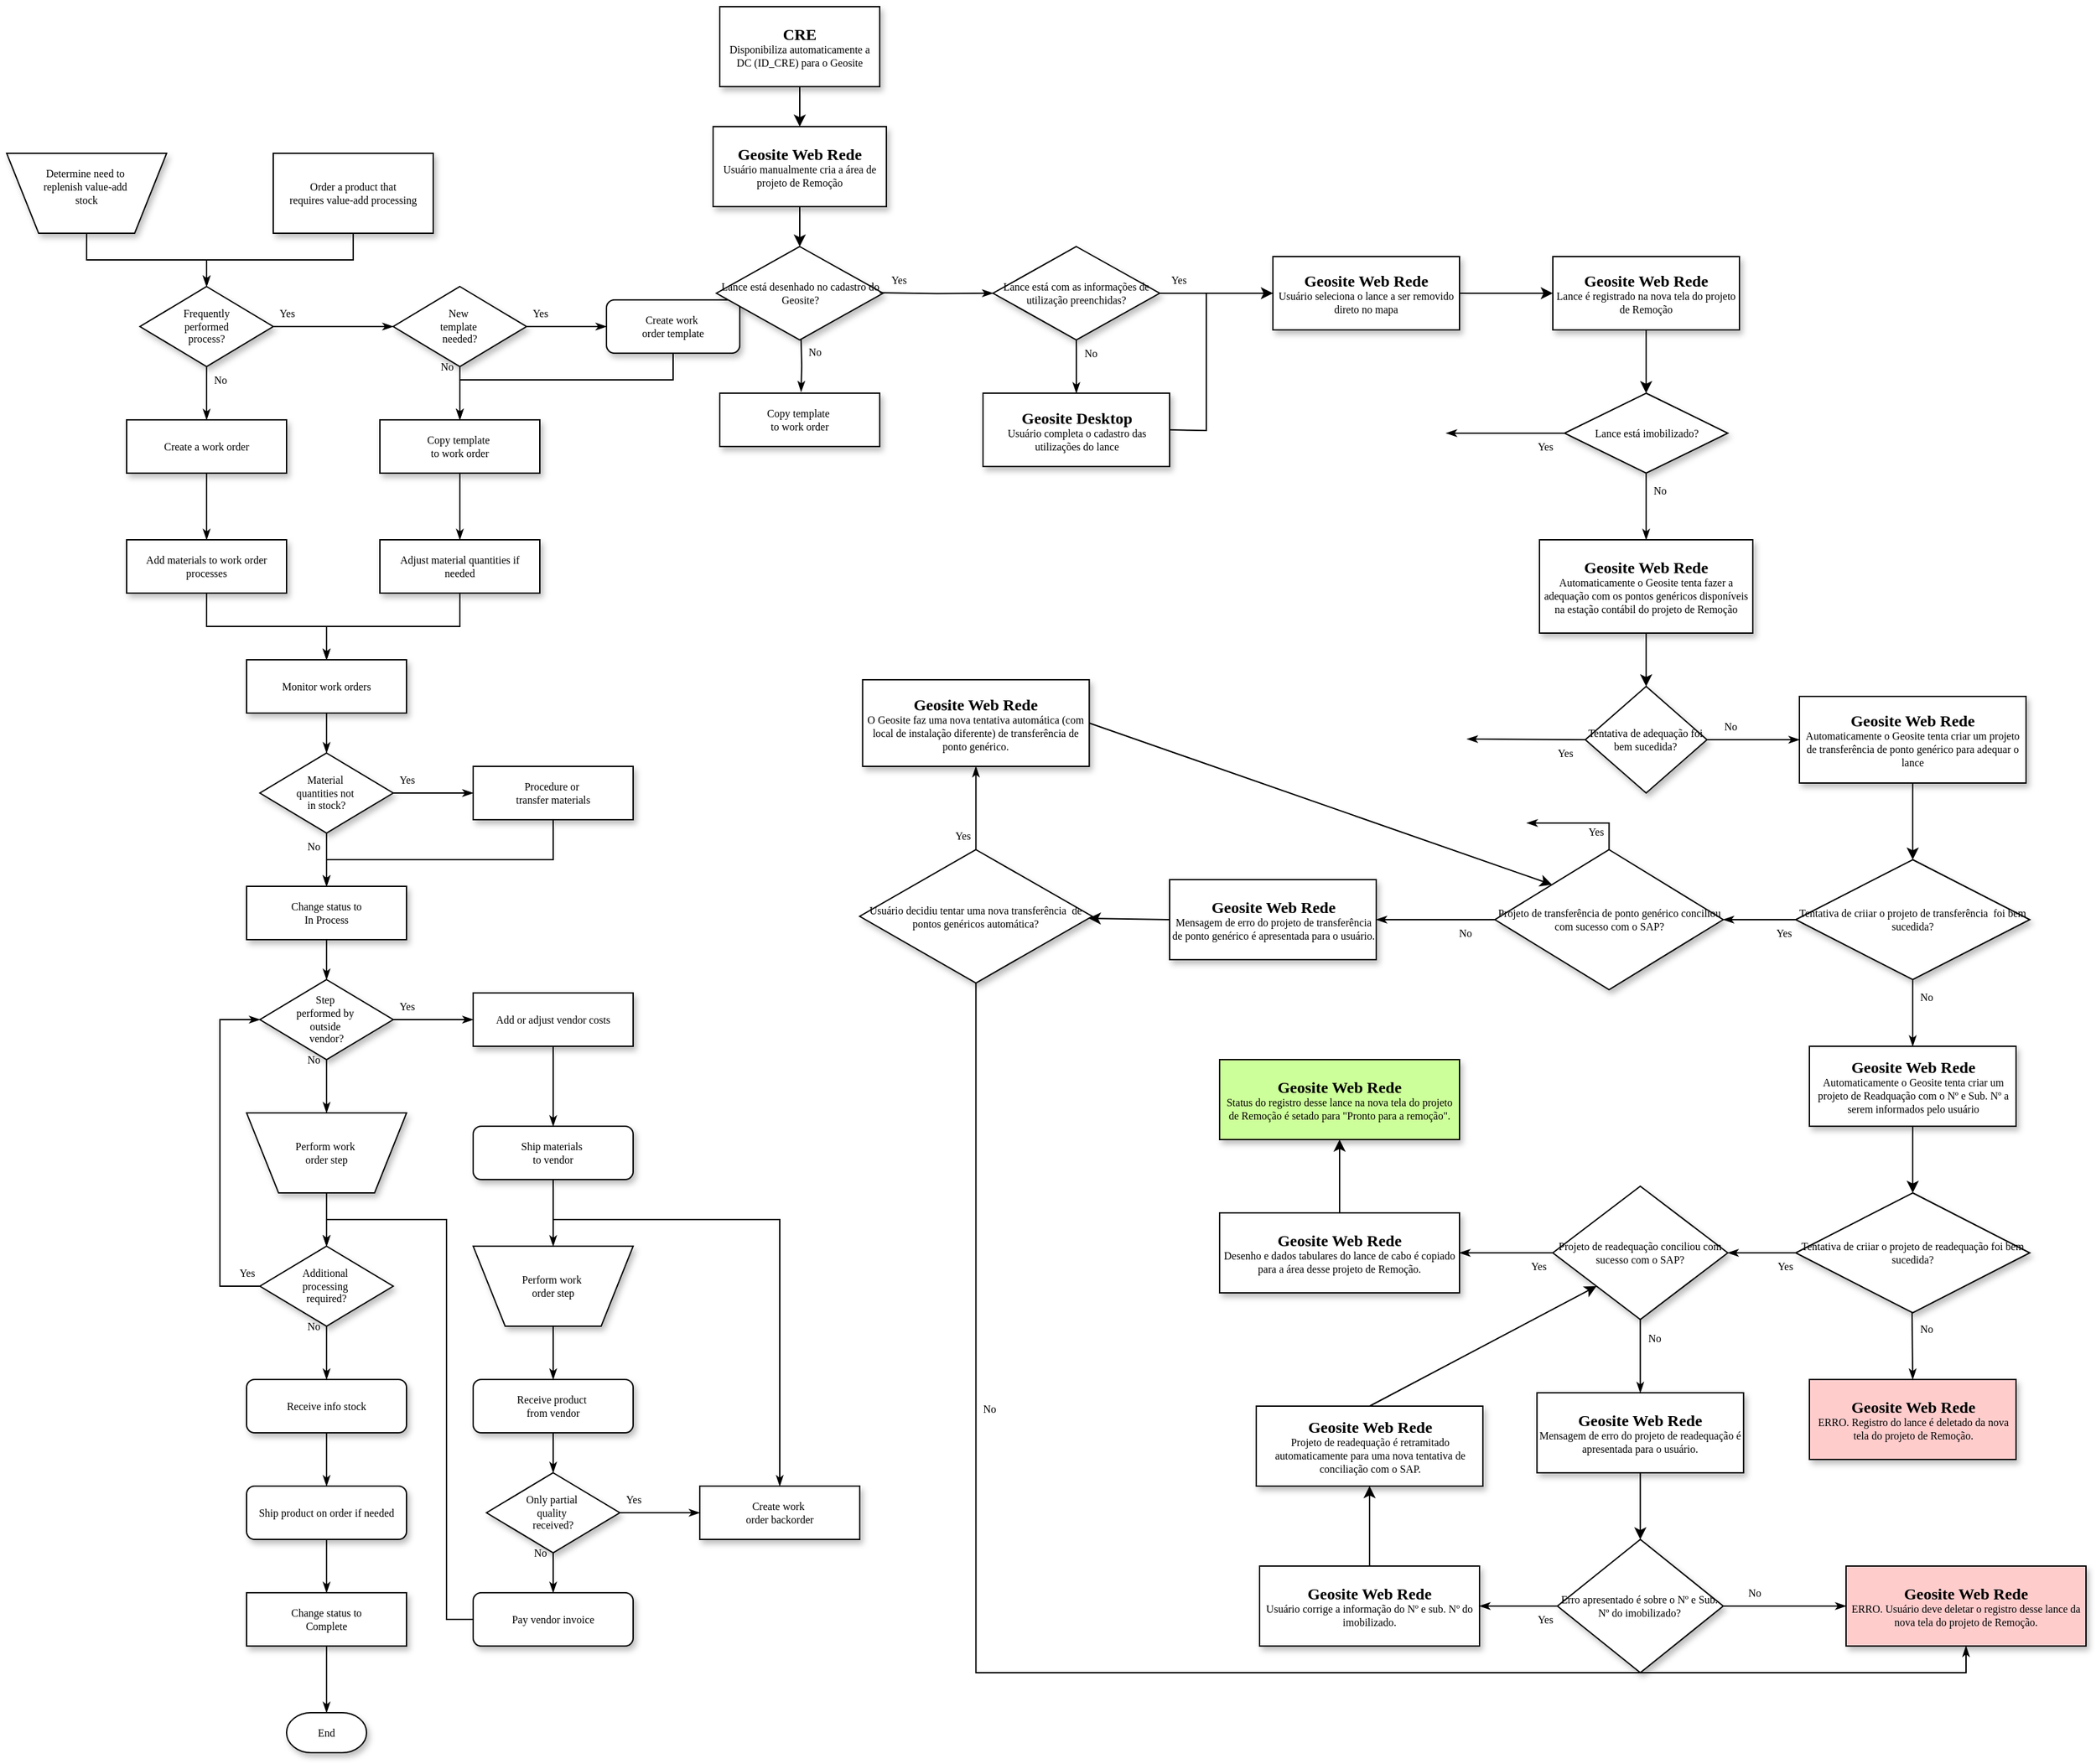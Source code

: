 <mxfile version="20.4.2" type="github">
  <diagram name="Page-1" id="edf60f1a-56cd-e834-aa8a-f176f3a09ee4">
    <mxGraphModel dx="1278" dy="579" grid="1" gridSize="10" guides="1" tooltips="1" connect="1" arrows="1" fold="1" page="1" pageScale="1" pageWidth="1100" pageHeight="850" background="none" math="0" shadow="0">
      <root>
        <mxCell id="0" />
        <mxCell id="1" parent="0" />
        <mxCell id="60e70716793133e9-31" style="edgeStyle=orthogonalEdgeStyle;rounded=0;html=1;labelBackgroundColor=none;startSize=5;endArrow=classicThin;endFill=1;endSize=5;jettySize=auto;orthogonalLoop=1;strokeWidth=1;fontFamily=Verdana;fontSize=8" parent="1" source="60e70716793133e9-2" target="60e70716793133e9-5" edge="1">
          <mxGeometry relative="1" as="geometry" />
        </mxCell>
        <mxCell id="60e70716793133e9-2" value="Determine need to&amp;nbsp;&lt;div&gt;replenish value-add&amp;nbsp;&lt;/div&gt;&lt;div&gt;stock&lt;/div&gt;&lt;div&gt;&lt;br&gt;&lt;/div&gt;" style="shape=trapezoid;whiteSpace=wrap;html=1;rounded=0;shadow=1;labelBackgroundColor=none;strokeWidth=1;fontFamily=Verdana;fontSize=8;align=center;flipV=1;" parent="1" vertex="1">
          <mxGeometry x="100" y="120" width="120" height="60" as="geometry" />
        </mxCell>
        <mxCell id="60e70716793133e9-32" style="edgeStyle=orthogonalEdgeStyle;rounded=0;html=1;labelBackgroundColor=none;startSize=5;endArrow=classicThin;endFill=1;endSize=5;jettySize=auto;orthogonalLoop=1;strokeWidth=1;fontFamily=Verdana;fontSize=8" parent="1" source="60e70716793133e9-4" target="60e70716793133e9-5" edge="1">
          <mxGeometry relative="1" as="geometry" />
        </mxCell>
        <mxCell id="60e70716793133e9-4" value="Order a product that&lt;div&gt;requires value-add processing&lt;/div&gt;" style="rounded=0;whiteSpace=wrap;html=1;shadow=1;labelBackgroundColor=none;strokeWidth=1;fontFamily=Verdana;fontSize=8;align=center;" parent="1" vertex="1">
          <mxGeometry x="300" y="120" width="120" height="60" as="geometry" />
        </mxCell>
        <mxCell id="60e70716793133e9-33" value="Yes" style="edgeStyle=orthogonalEdgeStyle;rounded=0;html=1;labelBackgroundColor=none;startSize=5;endArrow=classicThin;endFill=1;endSize=5;jettySize=auto;orthogonalLoop=1;strokeWidth=1;fontFamily=Verdana;fontSize=8" parent="1" source="60e70716793133e9-5" target="60e70716793133e9-7" edge="1">
          <mxGeometry x="-0.778" y="10" relative="1" as="geometry">
            <mxPoint as="offset" />
          </mxGeometry>
        </mxCell>
        <mxCell id="60e70716793133e9-37" value="No" style="edgeStyle=orthogonalEdgeStyle;rounded=0;html=1;labelBackgroundColor=none;startSize=5;endArrow=classicThin;endFill=1;endSize=5;jettySize=auto;orthogonalLoop=1;strokeWidth=1;fontFamily=Verdana;fontSize=8" parent="1" source="60e70716793133e9-5" target="60e70716793133e9-9" edge="1">
          <mxGeometry x="-0.5" y="10" relative="1" as="geometry">
            <mxPoint as="offset" />
          </mxGeometry>
        </mxCell>
        <mxCell id="60e70716793133e9-5" value="Frequently&lt;div&gt;performed&lt;/div&gt;&lt;div&gt;process?&lt;/div&gt;" style="rhombus;whiteSpace=wrap;html=1;rounded=0;shadow=1;labelBackgroundColor=none;strokeWidth=1;fontFamily=Verdana;fontSize=8;align=center;" parent="1" vertex="1">
          <mxGeometry x="200" y="220" width="100" height="60" as="geometry" />
        </mxCell>
        <mxCell id="60e70716793133e9-34" value="Yes" style="edgeStyle=orthogonalEdgeStyle;rounded=0;html=1;labelBackgroundColor=none;startSize=5;endArrow=classicThin;endFill=1;endSize=5;jettySize=auto;orthogonalLoop=1;strokeWidth=1;fontFamily=Verdana;fontSize=8" parent="1" source="60e70716793133e9-7" target="60e70716793133e9-8" edge="1">
          <mxGeometry x="-0.667" y="10" relative="1" as="geometry">
            <mxPoint as="offset" />
          </mxGeometry>
        </mxCell>
        <mxCell id="60e70716793133e9-35" value="No" style="edgeStyle=orthogonalEdgeStyle;rounded=0;html=1;labelBackgroundColor=none;startSize=5;endArrow=classicThin;endFill=1;endSize=5;jettySize=auto;orthogonalLoop=1;strokeWidth=1;fontFamily=Verdana;fontSize=8" parent="1" source="60e70716793133e9-7" target="60e70716793133e9-10" edge="1">
          <mxGeometry x="-1" y="-10" relative="1" as="geometry">
            <mxPoint x="440" y="300" as="targetPoint" />
            <Array as="points" />
            <mxPoint as="offset" />
          </mxGeometry>
        </mxCell>
        <mxCell id="60e70716793133e9-7" value="New&amp;nbsp;&lt;div&gt;template&amp;nbsp;&lt;/div&gt;&lt;div&gt;needed?&lt;/div&gt;" style="rhombus;whiteSpace=wrap;html=1;rounded=0;shadow=1;labelBackgroundColor=none;strokeWidth=1;fontFamily=Verdana;fontSize=8;align=center;" parent="1" vertex="1">
          <mxGeometry x="390" y="220" width="100" height="60" as="geometry" />
        </mxCell>
        <mxCell id="60e70716793133e9-36" style="edgeStyle=orthogonalEdgeStyle;rounded=0;html=1;labelBackgroundColor=none;startSize=5;endArrow=classicThin;endFill=1;endSize=5;jettySize=auto;orthogonalLoop=1;strokeWidth=1;fontFamily=Verdana;fontSize=8" parent="1" source="60e70716793133e9-8" target="60e70716793133e9-10" edge="1">
          <mxGeometry relative="1" as="geometry">
            <Array as="points">
              <mxPoint x="600" y="290" />
              <mxPoint x="440" y="290" />
            </Array>
          </mxGeometry>
        </mxCell>
        <mxCell id="60e70716793133e9-8" value="Create work&amp;nbsp;&lt;div&gt;order template&lt;/div&gt;" style="rounded=1;whiteSpace=wrap;html=1;shadow=1;labelBackgroundColor=none;strokeWidth=1;fontFamily=Verdana;fontSize=8;align=center;" parent="1" vertex="1">
          <mxGeometry x="550" y="230" width="100" height="40" as="geometry" />
        </mxCell>
        <mxCell id="60e70716793133e9-38" style="edgeStyle=orthogonalEdgeStyle;rounded=0;html=1;labelBackgroundColor=none;startSize=5;endArrow=classicThin;endFill=1;endSize=5;jettySize=auto;orthogonalLoop=1;strokeWidth=1;fontFamily=Verdana;fontSize=8" parent="1" source="60e70716793133e9-9" target="60e70716793133e9-11" edge="1">
          <mxGeometry relative="1" as="geometry" />
        </mxCell>
        <mxCell id="60e70716793133e9-9" value="Create a work order" style="whiteSpace=wrap;html=1;rounded=0;shadow=1;labelBackgroundColor=none;strokeWidth=1;fontFamily=Verdana;fontSize=8;align=center;" parent="1" vertex="1">
          <mxGeometry x="190" y="320" width="120" height="40" as="geometry" />
        </mxCell>
        <mxCell id="60e70716793133e9-39" style="edgeStyle=orthogonalEdgeStyle;rounded=0;html=1;labelBackgroundColor=none;startSize=5;endArrow=classicThin;endFill=1;endSize=5;jettySize=auto;orthogonalLoop=1;strokeWidth=1;fontFamily=Verdana;fontSize=8" parent="1" source="60e70716793133e9-10" target="60e70716793133e9-12" edge="1">
          <mxGeometry relative="1" as="geometry" />
        </mxCell>
        <mxCell id="60e70716793133e9-10" value="Copy template&amp;nbsp;&lt;div&gt;to work order&lt;/div&gt;" style="whiteSpace=wrap;html=1;rounded=0;shadow=1;labelBackgroundColor=none;strokeWidth=1;fontFamily=Verdana;fontSize=8;align=center;" parent="1" vertex="1">
          <mxGeometry x="380" y="320" width="120" height="40" as="geometry" />
        </mxCell>
        <mxCell id="60e70716793133e9-41" style="edgeStyle=orthogonalEdgeStyle;rounded=0;html=1;labelBackgroundColor=none;startSize=5;endArrow=classicThin;endFill=1;endSize=5;jettySize=auto;orthogonalLoop=1;strokeWidth=1;fontFamily=Verdana;fontSize=8" parent="1" source="60e70716793133e9-11" target="60e70716793133e9-13" edge="1">
          <mxGeometry relative="1" as="geometry" />
        </mxCell>
        <mxCell id="60e70716793133e9-11" value="Add materials to work order processes" style="whiteSpace=wrap;html=1;rounded=0;shadow=1;labelBackgroundColor=none;strokeWidth=1;fontFamily=Verdana;fontSize=8;align=center;spacing=6;" parent="1" vertex="1">
          <mxGeometry x="190" y="410" width="120" height="40" as="geometry" />
        </mxCell>
        <mxCell id="60e70716793133e9-40" style="edgeStyle=orthogonalEdgeStyle;rounded=0;html=1;labelBackgroundColor=none;startSize=5;endArrow=classicThin;endFill=1;endSize=5;jettySize=auto;orthogonalLoop=1;strokeWidth=1;fontFamily=Verdana;fontSize=8" parent="1" source="60e70716793133e9-12" target="60e70716793133e9-13" edge="1">
          <mxGeometry relative="1" as="geometry" />
        </mxCell>
        <mxCell id="60e70716793133e9-12" value="Adjust material quantities if needed" style="whiteSpace=wrap;html=1;rounded=0;shadow=1;labelBackgroundColor=none;strokeWidth=1;fontFamily=Verdana;fontSize=8;align=center;spacing=6;" parent="1" vertex="1">
          <mxGeometry x="380" y="410" width="120" height="40" as="geometry" />
        </mxCell>
        <mxCell id="60e70716793133e9-42" style="edgeStyle=orthogonalEdgeStyle;rounded=0;html=1;labelBackgroundColor=none;startSize=5;endArrow=classicThin;endFill=1;endSize=5;jettySize=auto;orthogonalLoop=1;strokeWidth=1;fontFamily=Verdana;fontSize=8" parent="1" source="60e70716793133e9-13" target="60e70716793133e9-14" edge="1">
          <mxGeometry relative="1" as="geometry" />
        </mxCell>
        <mxCell id="60e70716793133e9-13" value="Monitor work orders" style="whiteSpace=wrap;html=1;rounded=0;shadow=1;labelBackgroundColor=none;strokeWidth=1;fontFamily=Verdana;fontSize=8;align=center;" parent="1" vertex="1">
          <mxGeometry x="280" y="500" width="120" height="40" as="geometry" />
        </mxCell>
        <mxCell id="60e70716793133e9-43" value="Yes" style="edgeStyle=orthogonalEdgeStyle;rounded=0;html=1;labelBackgroundColor=none;startSize=5;endArrow=classicThin;endFill=1;endSize=5;jettySize=auto;orthogonalLoop=1;strokeWidth=1;fontFamily=Verdana;fontSize=8" parent="1" source="60e70716793133e9-14" target="60e70716793133e9-15" edge="1">
          <mxGeometry x="-0.667" y="10" relative="1" as="geometry">
            <mxPoint as="offset" />
          </mxGeometry>
        </mxCell>
        <mxCell id="60e70716793133e9-44" value="No" style="edgeStyle=orthogonalEdgeStyle;rounded=0;html=1;labelBackgroundColor=none;startSize=5;endArrow=classicThin;endFill=1;endSize=5;jettySize=auto;orthogonalLoop=1;strokeWidth=1;fontFamily=Verdana;fontSize=8" parent="1" source="60e70716793133e9-14" target="60e70716793133e9-16" edge="1">
          <mxGeometry x="-0.5" y="-10" relative="1" as="geometry">
            <mxPoint as="offset" />
          </mxGeometry>
        </mxCell>
        <mxCell id="60e70716793133e9-14" value="Material&amp;nbsp;&lt;div&gt;quantities not&amp;nbsp;&lt;/div&gt;&lt;div&gt;in stock?&lt;/div&gt;" style="rhombus;whiteSpace=wrap;html=1;rounded=0;shadow=1;labelBackgroundColor=none;strokeWidth=1;fontFamily=Verdana;fontSize=8;align=center;" parent="1" vertex="1">
          <mxGeometry x="290" y="570" width="100" height="60" as="geometry" />
        </mxCell>
        <mxCell id="60e70716793133e9-45" style="edgeStyle=orthogonalEdgeStyle;rounded=0;html=1;labelBackgroundColor=none;startSize=5;endArrow=classicThin;endFill=1;endSize=5;jettySize=auto;orthogonalLoop=1;strokeWidth=1;fontFamily=Verdana;fontSize=8" parent="1" source="60e70716793133e9-15" target="60e70716793133e9-16" edge="1">
          <mxGeometry relative="1" as="geometry">
            <Array as="points">
              <mxPoint x="510" y="650" />
              <mxPoint x="340" y="650" />
            </Array>
          </mxGeometry>
        </mxCell>
        <mxCell id="60e70716793133e9-15" value="Procedure or&amp;nbsp;&lt;div&gt;transfer materials&lt;/div&gt;" style="whiteSpace=wrap;html=1;rounded=0;shadow=1;labelBackgroundColor=none;strokeWidth=1;fontFamily=Verdana;fontSize=8;align=center;" parent="1" vertex="1">
          <mxGeometry x="450" y="580" width="120" height="40" as="geometry" />
        </mxCell>
        <mxCell id="60e70716793133e9-46" style="edgeStyle=orthogonalEdgeStyle;rounded=0;html=1;labelBackgroundColor=none;startSize=5;endArrow=classicThin;endFill=1;endSize=5;jettySize=auto;orthogonalLoop=1;strokeWidth=1;fontFamily=Verdana;fontSize=8" parent="1" source="60e70716793133e9-16" target="60e70716793133e9-17" edge="1">
          <mxGeometry relative="1" as="geometry" />
        </mxCell>
        <mxCell id="60e70716793133e9-16" value="Change status to&lt;div&gt;In Process&lt;/div&gt;" style="whiteSpace=wrap;html=1;rounded=0;shadow=1;labelBackgroundColor=none;strokeWidth=1;fontFamily=Verdana;fontSize=8;align=center;" parent="1" vertex="1">
          <mxGeometry x="280" y="670" width="120" height="40" as="geometry" />
        </mxCell>
        <mxCell id="60e70716793133e9-47" value="Yes" style="edgeStyle=orthogonalEdgeStyle;rounded=0;html=1;labelBackgroundColor=none;startSize=5;endArrow=classicThin;endFill=1;endSize=5;jettySize=auto;orthogonalLoop=1;strokeWidth=1;fontFamily=Verdana;fontSize=8" parent="1" source="60e70716793133e9-17" target="60e70716793133e9-18" edge="1">
          <mxGeometry x="-0.667" y="10" relative="1" as="geometry">
            <mxPoint as="offset" />
          </mxGeometry>
        </mxCell>
        <mxCell id="60e70716793133e9-50" value="No" style="edgeStyle=orthogonalEdgeStyle;rounded=0;html=1;labelBackgroundColor=none;startSize=5;endArrow=classicThin;endFill=1;endSize=5;jettySize=auto;orthogonalLoop=1;strokeWidth=1;fontFamily=Verdana;fontSize=8" parent="1" source="60e70716793133e9-17" target="60e70716793133e9-19" edge="1">
          <mxGeometry x="-1" y="-10" relative="1" as="geometry">
            <mxPoint as="offset" />
          </mxGeometry>
        </mxCell>
        <mxCell id="60e70716793133e9-17" value="Step&amp;nbsp;&lt;div&gt;performed by&amp;nbsp;&lt;/div&gt;&lt;div&gt;outside&amp;nbsp;&lt;/div&gt;&lt;div&gt;vendor?&lt;/div&gt;" style="rhombus;whiteSpace=wrap;html=1;rounded=0;shadow=1;labelBackgroundColor=none;strokeWidth=1;fontFamily=Verdana;fontSize=8;align=center;" parent="1" vertex="1">
          <mxGeometry x="290" y="740" width="100" height="60" as="geometry" />
        </mxCell>
        <mxCell id="60e70716793133e9-48" style="edgeStyle=orthogonalEdgeStyle;rounded=0;html=1;labelBackgroundColor=none;startSize=5;endArrow=classicThin;endFill=1;endSize=5;jettySize=auto;orthogonalLoop=1;strokeWidth=1;fontFamily=Verdana;fontSize=8" parent="1" source="60e70716793133e9-18" target="60e70716793133e9-20" edge="1">
          <mxGeometry relative="1" as="geometry" />
        </mxCell>
        <mxCell id="60e70716793133e9-18" value="Add or adjust vendor costs" style="whiteSpace=wrap;html=1;rounded=0;shadow=1;labelBackgroundColor=none;strokeWidth=1;fontFamily=Verdana;fontSize=8;align=center;" parent="1" vertex="1">
          <mxGeometry x="450" y="750" width="120" height="40" as="geometry" />
        </mxCell>
        <mxCell id="60e70716793133e9-52" style="edgeStyle=orthogonalEdgeStyle;rounded=0;html=1;labelBackgroundColor=none;startSize=5;endArrow=classicThin;endFill=1;endSize=5;jettySize=auto;orthogonalLoop=1;strokeWidth=1;fontFamily=Verdana;fontSize=8" parent="1" source="60e70716793133e9-19" target="60e70716793133e9-21" edge="1">
          <mxGeometry relative="1" as="geometry" />
        </mxCell>
        <mxCell id="60e70716793133e9-19" value="Perform work&amp;nbsp;&lt;div&gt;order step&lt;/div&gt;" style="shape=trapezoid;whiteSpace=wrap;html=1;rounded=0;shadow=1;labelBackgroundColor=none;strokeWidth=1;fontFamily=Verdana;fontSize=8;align=center;flipV=1;" parent="1" vertex="1">
          <mxGeometry x="280" y="840" width="120" height="60" as="geometry" />
        </mxCell>
        <mxCell id="60e70716793133e9-49" style="edgeStyle=orthogonalEdgeStyle;rounded=0;html=1;labelBackgroundColor=none;startSize=5;endArrow=classicThin;endFill=1;endSize=5;jettySize=auto;orthogonalLoop=1;strokeWidth=1;fontFamily=Verdana;fontSize=8" parent="1" source="60e70716793133e9-20" target="60e70716793133e9-22" edge="1">
          <mxGeometry relative="1" as="geometry" />
        </mxCell>
        <mxCell id="60e70716793133e9-53" style="edgeStyle=orthogonalEdgeStyle;rounded=0;html=1;labelBackgroundColor=none;startSize=5;endArrow=classicThin;endFill=1;endSize=5;jettySize=auto;orthogonalLoop=1;strokeWidth=1;fontFamily=Verdana;fontSize=8" parent="1" source="60e70716793133e9-20" target="60e70716793133e9-27" edge="1">
          <mxGeometry relative="1" as="geometry">
            <Array as="points">
              <mxPoint x="510" y="920" />
              <mxPoint x="680" y="920" />
            </Array>
          </mxGeometry>
        </mxCell>
        <mxCell id="60e70716793133e9-20" value="Ship materials&amp;nbsp;&lt;div&gt;to vendor&lt;/div&gt;" style="rounded=1;whiteSpace=wrap;html=1;shadow=1;labelBackgroundColor=none;strokeWidth=1;fontFamily=Verdana;fontSize=8;align=center;" parent="1" vertex="1">
          <mxGeometry x="450" y="850" width="120" height="40" as="geometry" />
        </mxCell>
        <mxCell id="60e70716793133e9-51" value="Yes" style="edgeStyle=orthogonalEdgeStyle;rounded=0;html=1;labelBackgroundColor=none;startSize=5;endArrow=classicThin;endFill=1;endSize=5;jettySize=auto;orthogonalLoop=1;strokeWidth=1;fontFamily=Verdana;fontSize=8" parent="1" source="60e70716793133e9-21" target="60e70716793133e9-17" edge="1">
          <mxGeometry x="-0.692" y="-20" relative="1" as="geometry">
            <Array as="points">
              <mxPoint x="260" y="970.0" />
              <mxPoint x="260" y="770" />
            </Array>
            <mxPoint as="offset" />
          </mxGeometry>
        </mxCell>
        <mxCell id="60e70716793133e9-54" value="No" style="edgeStyle=orthogonalEdgeStyle;rounded=0;html=1;labelBackgroundColor=none;startSize=5;endArrow=classicThin;endFill=1;endSize=5;jettySize=auto;orthogonalLoop=1;strokeWidth=1;fontFamily=Verdana;fontSize=8" parent="1" source="60e70716793133e9-21" target="60e70716793133e9-23" edge="1">
          <mxGeometry x="-1" y="-10" relative="1" as="geometry">
            <mxPoint as="offset" />
          </mxGeometry>
        </mxCell>
        <mxCell id="60e70716793133e9-21" value="Additional&amp;nbsp;&lt;div&gt;processing&amp;nbsp;&lt;/div&gt;&lt;div&gt;required?&lt;/div&gt;" style="rhombus;whiteSpace=wrap;html=1;rounded=0;shadow=1;labelBackgroundColor=none;strokeWidth=1;fontFamily=Verdana;fontSize=8;align=center;" parent="1" vertex="1">
          <mxGeometry x="290" y="940" width="100" height="60" as="geometry" />
        </mxCell>
        <mxCell id="60e70716793133e9-58" style="edgeStyle=orthogonalEdgeStyle;rounded=0;html=1;labelBackgroundColor=none;startSize=5;endArrow=classicThin;endFill=1;endSize=5;jettySize=auto;orthogonalLoop=1;strokeWidth=1;fontFamily=Verdana;fontSize=8" parent="1" source="60e70716793133e9-22" target="60e70716793133e9-24" edge="1">
          <mxGeometry relative="1" as="geometry" />
        </mxCell>
        <mxCell id="60e70716793133e9-22" value="Perform work&amp;nbsp;&lt;div&gt;order step&lt;/div&gt;" style="shape=trapezoid;whiteSpace=wrap;html=1;rounded=0;shadow=1;labelBackgroundColor=none;strokeWidth=1;fontFamily=Verdana;fontSize=8;align=center;flipV=1;" parent="1" vertex="1">
          <mxGeometry x="450" y="940" width="120" height="60" as="geometry" />
        </mxCell>
        <mxCell id="60e70716793133e9-55" style="edgeStyle=orthogonalEdgeStyle;rounded=0;html=1;labelBackgroundColor=none;startSize=5;endArrow=classicThin;endFill=1;endSize=5;jettySize=auto;orthogonalLoop=1;strokeWidth=1;fontFamily=Verdana;fontSize=8" parent="1" source="60e70716793133e9-23" target="60e70716793133e9-25" edge="1">
          <mxGeometry relative="1" as="geometry" />
        </mxCell>
        <mxCell id="60e70716793133e9-23" value="Receive info stock" style="rounded=1;whiteSpace=wrap;html=1;shadow=1;labelBackgroundColor=none;strokeWidth=1;fontFamily=Verdana;fontSize=8;align=center;" parent="1" vertex="1">
          <mxGeometry x="280" y="1040" width="120" height="40" as="geometry" />
        </mxCell>
        <mxCell id="60e70716793133e9-59" style="edgeStyle=orthogonalEdgeStyle;rounded=0;html=1;labelBackgroundColor=none;startSize=5;endArrow=classicThin;endFill=1;endSize=5;jettySize=auto;orthogonalLoop=1;strokeWidth=1;fontFamily=Verdana;fontSize=8" parent="1" source="60e70716793133e9-24" target="60e70716793133e9-26" edge="1">
          <mxGeometry relative="1" as="geometry" />
        </mxCell>
        <mxCell id="60e70716793133e9-24" value="Receive product&amp;nbsp;&lt;div&gt;from vendor&lt;/div&gt;" style="rounded=1;whiteSpace=wrap;html=1;shadow=1;labelBackgroundColor=none;strokeWidth=1;fontFamily=Verdana;fontSize=8;align=center;" parent="1" vertex="1">
          <mxGeometry x="450" y="1040" width="120" height="40" as="geometry" />
        </mxCell>
        <mxCell id="60e70716793133e9-56" style="edgeStyle=orthogonalEdgeStyle;rounded=0;html=1;labelBackgroundColor=none;startSize=5;endArrow=classicThin;endFill=1;endSize=5;jettySize=auto;orthogonalLoop=1;strokeWidth=1;fontFamily=Verdana;fontSize=8" parent="1" source="60e70716793133e9-25" target="60e70716793133e9-28" edge="1">
          <mxGeometry relative="1" as="geometry" />
        </mxCell>
        <mxCell id="60e70716793133e9-25" value="Ship product on order if needed" style="rounded=1;whiteSpace=wrap;html=1;shadow=1;labelBackgroundColor=none;strokeWidth=1;fontFamily=Verdana;fontSize=8;align=center;" parent="1" vertex="1">
          <mxGeometry x="280" y="1120" width="120" height="40" as="geometry" />
        </mxCell>
        <mxCell id="60e70716793133e9-60" value="No" style="edgeStyle=orthogonalEdgeStyle;rounded=0;html=1;labelBackgroundColor=none;startSize=5;endArrow=classicThin;endFill=1;endSize=5;jettySize=auto;orthogonalLoop=1;strokeWidth=1;fontFamily=Verdana;fontSize=8" parent="1" source="60e70716793133e9-26" target="60e70716793133e9-29" edge="1">
          <mxGeometry x="0.2" y="14" relative="1" as="geometry">
            <mxPoint x="-24" y="-10" as="offset" />
          </mxGeometry>
        </mxCell>
        <mxCell id="60e70716793133e9-61" value="Yes" style="edgeStyle=orthogonalEdgeStyle;rounded=0;html=1;labelBackgroundColor=none;startSize=5;endArrow=classicThin;endFill=1;endSize=5;jettySize=auto;orthogonalLoop=1;strokeWidth=1;fontFamily=Verdana;fontSize=8" parent="1" source="60e70716793133e9-26" target="60e70716793133e9-27" edge="1">
          <mxGeometry x="-0.667" y="10" relative="1" as="geometry">
            <mxPoint as="offset" />
          </mxGeometry>
        </mxCell>
        <mxCell id="60e70716793133e9-26" value="Only partial&amp;nbsp;&lt;div&gt;quality&amp;nbsp;&lt;/div&gt;&lt;div&gt;received?&lt;/div&gt;" style="rhombus;whiteSpace=wrap;html=1;rounded=0;shadow=1;labelBackgroundColor=none;strokeWidth=1;fontFamily=Verdana;fontSize=8;align=center;" parent="1" vertex="1">
          <mxGeometry x="460" y="1110" width="100" height="60" as="geometry" />
        </mxCell>
        <mxCell id="60e70716793133e9-27" value="Create work&amp;nbsp;&lt;div&gt;order backorder&lt;/div&gt;" style="whiteSpace=wrap;html=1;rounded=0;shadow=1;labelBackgroundColor=none;strokeWidth=1;fontFamily=Verdana;fontSize=8;align=center;" parent="1" vertex="1">
          <mxGeometry x="620" y="1120" width="120" height="40" as="geometry" />
        </mxCell>
        <mxCell id="60e70716793133e9-57" style="edgeStyle=orthogonalEdgeStyle;rounded=0;html=1;labelBackgroundColor=none;startSize=5;endArrow=classicThin;endFill=1;endSize=5;jettySize=auto;orthogonalLoop=1;strokeWidth=1;fontFamily=Verdana;fontSize=8" parent="1" source="60e70716793133e9-28" target="60e70716793133e9-30" edge="1">
          <mxGeometry relative="1" as="geometry" />
        </mxCell>
        <mxCell id="60e70716793133e9-28" value="Change status to&lt;div&gt;Complete&lt;/div&gt;" style="whiteSpace=wrap;html=1;rounded=0;shadow=1;labelBackgroundColor=none;strokeWidth=1;fontFamily=Verdana;fontSize=8;align=center;" parent="1" vertex="1">
          <mxGeometry x="280" y="1200" width="120" height="40" as="geometry" />
        </mxCell>
        <mxCell id="60e70716793133e9-62" style="edgeStyle=orthogonalEdgeStyle;rounded=0;html=1;labelBackgroundColor=none;startSize=5;endArrow=classicThin;endFill=1;endSize=5;jettySize=auto;orthogonalLoop=1;strokeWidth=1;fontFamily=Verdana;fontSize=8" parent="1" source="60e70716793133e9-29" target="60e70716793133e9-21" edge="1">
          <mxGeometry relative="1" as="geometry">
            <Array as="points">
              <mxPoint x="430" y="1220" />
              <mxPoint x="430" y="920" />
              <mxPoint x="340" y="920" />
            </Array>
          </mxGeometry>
        </mxCell>
        <mxCell id="60e70716793133e9-29" value="Pay vendor invoice" style="rounded=1;whiteSpace=wrap;html=1;shadow=1;labelBackgroundColor=none;strokeWidth=1;fontFamily=Verdana;fontSize=8;align=center;" parent="1" vertex="1">
          <mxGeometry x="450" y="1200" width="120" height="40" as="geometry" />
        </mxCell>
        <mxCell id="60e70716793133e9-30" value="End" style="strokeWidth=1;html=1;shape=mxgraph.flowchart.terminator;whiteSpace=wrap;rounded=0;shadow=1;labelBackgroundColor=none;fontFamily=Verdana;fontSize=8;align=center;" parent="1" vertex="1">
          <mxGeometry x="310" y="1290" width="60" height="30" as="geometry" />
        </mxCell>
        <mxCell id="V8c99-lEmDVWt42Kv_we-5" value="&lt;font style=&quot;font-size: 12px;&quot;&gt;&lt;b&gt;CRE&lt;/b&gt;&lt;/font&gt;&lt;br&gt;Disponibiliza automaticamente a DC (ID_CRE) para o Geosite" style="rounded=0;whiteSpace=wrap;html=1;shadow=1;labelBackgroundColor=none;strokeWidth=1;fontFamily=Verdana;fontSize=8;align=center;" parent="1" vertex="1">
          <mxGeometry x="635" y="10" width="120" height="60" as="geometry" />
        </mxCell>
        <mxCell id="V8c99-lEmDVWt42Kv_we-6" value="&lt;font style=&quot;font-size: 12px;&quot;&gt;&lt;b&gt;Geosite Web Rede&lt;/b&gt;&lt;/font&gt;&lt;br&gt;Usuário manualmente cria a área de projeto de Remoção" style="rounded=0;whiteSpace=wrap;html=1;shadow=1;labelBackgroundColor=none;strokeWidth=1;fontFamily=Verdana;fontSize=8;align=center;" parent="1" vertex="1">
          <mxGeometry x="630" y="100" width="130" height="60" as="geometry" />
        </mxCell>
        <mxCell id="V8c99-lEmDVWt42Kv_we-7" value="" style="endArrow=classic;html=1;rounded=0;fontSize=12;exitX=0.5;exitY=1;exitDx=0;exitDy=0;" parent="1" source="V8c99-lEmDVWt42Kv_we-5" target="V8c99-lEmDVWt42Kv_we-6" edge="1">
          <mxGeometry width="50" height="50" relative="1" as="geometry">
            <mxPoint x="170" y="50" as="sourcePoint" />
            <mxPoint x="220" as="targetPoint" />
          </mxGeometry>
        </mxCell>
        <mxCell id="V8c99-lEmDVWt42Kv_we-8" value="Lance está desenhado no cadastro do Geosite?" style="rhombus;whiteSpace=wrap;html=1;rounded=0;shadow=1;labelBackgroundColor=none;strokeWidth=1;fontFamily=Verdana;fontSize=8;align=center;" parent="1" vertex="1">
          <mxGeometry x="632.5" y="190" width="125" height="70" as="geometry" />
        </mxCell>
        <mxCell id="V8c99-lEmDVWt42Kv_we-9" value="" style="endArrow=classic;html=1;rounded=0;fontSize=12;exitX=0.5;exitY=1;exitDx=0;exitDy=0;" parent="1" source="V8c99-lEmDVWt42Kv_we-6" target="V8c99-lEmDVWt42Kv_we-8" edge="1">
          <mxGeometry width="50" height="50" relative="1" as="geometry">
            <mxPoint x="500" y="190" as="sourcePoint" />
            <mxPoint x="550" y="140" as="targetPoint" />
          </mxGeometry>
        </mxCell>
        <mxCell id="V8c99-lEmDVWt42Kv_we-10" value="Copy template&amp;nbsp;&lt;div&gt;to work order&lt;/div&gt;" style="whiteSpace=wrap;html=1;rounded=0;shadow=1;labelBackgroundColor=none;strokeWidth=1;fontFamily=Verdana;fontSize=8;align=center;" parent="1" vertex="1">
          <mxGeometry x="635" y="300" width="120" height="40" as="geometry" />
        </mxCell>
        <mxCell id="V8c99-lEmDVWt42Kv_we-11" value="Yes" style="edgeStyle=orthogonalEdgeStyle;rounded=0;html=1;labelBackgroundColor=none;startSize=5;endArrow=classicThin;endFill=1;endSize=5;jettySize=auto;orthogonalLoop=1;strokeWidth=1;fontFamily=Verdana;fontSize=8;entryX=0;entryY=0.5;entryDx=0;entryDy=0;" parent="1" target="UmW8kJtrCGWKn92JYN5o-1" edge="1">
          <mxGeometry x="-0.667" y="10" relative="1" as="geometry">
            <mxPoint as="offset" />
            <mxPoint x="755" y="224.66" as="sourcePoint" />
            <mxPoint x="815" y="224.66" as="targetPoint" />
          </mxGeometry>
        </mxCell>
        <mxCell id="V8c99-lEmDVWt42Kv_we-12" value="No" style="edgeStyle=orthogonalEdgeStyle;rounded=0;html=1;labelBackgroundColor=none;startSize=5;endArrow=classicThin;endFill=1;endSize=5;jettySize=auto;orthogonalLoop=1;strokeWidth=1;fontFamily=Verdana;fontSize=8" parent="1" edge="1">
          <mxGeometry x="-0.5" y="10" relative="1" as="geometry">
            <mxPoint as="offset" />
            <mxPoint x="696.0" y="259" as="sourcePoint" />
            <mxPoint x="696.0" y="299" as="targetPoint" />
          </mxGeometry>
        </mxCell>
        <mxCell id="V8c99-lEmDVWt42Kv_we-14" value="&lt;font style=&quot;font-size: 12px;&quot;&gt;&lt;b&gt;Geosite Web Rede&lt;/b&gt;&lt;/font&gt;&lt;br&gt;Usuário seleciona o lance a ser removido direto no mapa" style="whiteSpace=wrap;html=1;rounded=0;shadow=1;labelBackgroundColor=none;strokeWidth=1;fontFamily=Verdana;fontSize=8;align=center;" parent="1" vertex="1">
          <mxGeometry x="1050" y="197.5" width="140" height="55" as="geometry" />
        </mxCell>
        <mxCell id="UmW8kJtrCGWKn92JYN5o-1" value="Lance está com as informações de utilização preenchidas?" style="rhombus;whiteSpace=wrap;html=1;rounded=0;shadow=1;labelBackgroundColor=none;strokeWidth=1;fontFamily=Verdana;fontSize=8;align=center;" vertex="1" parent="1">
          <mxGeometry x="840" y="190" width="125" height="70" as="geometry" />
        </mxCell>
        <mxCell id="UmW8kJtrCGWKn92JYN5o-4" value="Yes" style="edgeStyle=orthogonalEdgeStyle;rounded=0;html=1;labelBackgroundColor=none;startSize=5;endArrow=classicThin;endFill=1;endSize=5;jettySize=auto;orthogonalLoop=1;strokeWidth=1;fontFamily=Verdana;fontSize=8;entryX=0;entryY=0.5;entryDx=0;entryDy=0;exitX=1;exitY=0.5;exitDx=0;exitDy=0;" edge="1" parent="1" source="UmW8kJtrCGWKn92JYN5o-1" target="V8c99-lEmDVWt42Kv_we-14">
          <mxGeometry x="-0.667" y="10" relative="1" as="geometry">
            <mxPoint as="offset" />
            <mxPoint x="970" y="225" as="sourcePoint" />
            <mxPoint x="850" y="279" as="targetPoint" />
          </mxGeometry>
        </mxCell>
        <mxCell id="UmW8kJtrCGWKn92JYN5o-5" value="&lt;font style=&quot;font-size: 12px;&quot;&gt;&lt;b&gt;Geosite Desktop&lt;/b&gt;&lt;/font&gt;&lt;br&gt;Usuário completa o cadastro das utilizações do lance" style="whiteSpace=wrap;html=1;rounded=0;shadow=1;labelBackgroundColor=none;strokeWidth=1;fontFamily=Verdana;fontSize=8;align=center;" vertex="1" parent="1">
          <mxGeometry x="832.5" y="300" width="140" height="55" as="geometry" />
        </mxCell>
        <mxCell id="UmW8kJtrCGWKn92JYN5o-6" value="No" style="edgeStyle=orthogonalEdgeStyle;rounded=0;html=1;labelBackgroundColor=none;startSize=5;endArrow=classicThin;endFill=1;endSize=5;jettySize=auto;orthogonalLoop=1;strokeWidth=1;fontFamily=Verdana;fontSize=8;entryX=0.5;entryY=0;entryDx=0;entryDy=0;exitX=0.5;exitY=1;exitDx=0;exitDy=0;" edge="1" parent="1" source="UmW8kJtrCGWKn92JYN5o-1" target="UmW8kJtrCGWKn92JYN5o-5">
          <mxGeometry x="-0.5" y="10" relative="1" as="geometry">
            <mxPoint as="offset" />
            <mxPoint x="706" y="269" as="sourcePoint" />
            <mxPoint x="706" y="309" as="targetPoint" />
          </mxGeometry>
        </mxCell>
        <mxCell id="UmW8kJtrCGWKn92JYN5o-7" value="" style="endArrow=classic;html=1;rounded=0;fontSize=12;exitX=1;exitY=0.5;exitDx=0;exitDy=0;entryX=0;entryY=0.5;entryDx=0;entryDy=0;" edge="1" parent="1" source="UmW8kJtrCGWKn92JYN5o-5" target="V8c99-lEmDVWt42Kv_we-14">
          <mxGeometry width="50" height="50" relative="1" as="geometry">
            <mxPoint x="1070" y="360" as="sourcePoint" />
            <mxPoint x="1000" y="240" as="targetPoint" />
            <Array as="points">
              <mxPoint x="1000" y="328" />
              <mxPoint x="1000" y="225" />
            </Array>
          </mxGeometry>
        </mxCell>
        <mxCell id="UmW8kJtrCGWKn92JYN5o-8" value="Lance está imobilizado?" style="rhombus;whiteSpace=wrap;html=1;rounded=0;shadow=1;labelBackgroundColor=none;strokeWidth=1;fontFamily=Verdana;fontSize=8;align=center;" vertex="1" parent="1">
          <mxGeometry x="1268.75" y="300" width="122.5" height="60" as="geometry" />
        </mxCell>
        <mxCell id="UmW8kJtrCGWKn92JYN5o-9" value="" style="endArrow=classic;html=1;rounded=0;fontSize=12;entryX=0.5;entryY=0;entryDx=0;entryDy=0;exitX=0.5;exitY=1;exitDx=0;exitDy=0;" edge="1" parent="1" source="UmW8kJtrCGWKn92JYN5o-12" target="UmW8kJtrCGWKn92JYN5o-8">
          <mxGeometry width="50" height="50" relative="1" as="geometry">
            <mxPoint x="790" y="470" as="sourcePoint" />
            <mxPoint x="840" y="420" as="targetPoint" />
          </mxGeometry>
        </mxCell>
        <mxCell id="UmW8kJtrCGWKn92JYN5o-11" value="No" style="edgeStyle=orthogonalEdgeStyle;rounded=0;html=1;labelBackgroundColor=none;startSize=5;endArrow=classicThin;endFill=1;endSize=5;jettySize=auto;orthogonalLoop=1;strokeWidth=1;fontFamily=Verdana;fontSize=8;exitX=0.5;exitY=1;exitDx=0;exitDy=0;entryX=0.5;entryY=0;entryDx=0;entryDy=0;" edge="1" parent="1" source="UmW8kJtrCGWKn92JYN5o-8" target="UmW8kJtrCGWKn92JYN5o-13">
          <mxGeometry x="-0.5" y="10" relative="1" as="geometry">
            <mxPoint as="offset" />
            <mxPoint x="706" y="364" as="sourcePoint" />
            <mxPoint x="1330" y="420" as="targetPoint" />
          </mxGeometry>
        </mxCell>
        <mxCell id="UmW8kJtrCGWKn92JYN5o-12" value="&lt;font style=&quot;font-size: 12px;&quot;&gt;&lt;b&gt;Geosite Web Rede&lt;/b&gt;&lt;/font&gt;&lt;br&gt;Lance é registrado na nova tela do projeto de Remoção" style="whiteSpace=wrap;html=1;rounded=0;shadow=1;labelBackgroundColor=none;strokeWidth=1;fontFamily=Verdana;fontSize=8;align=center;" vertex="1" parent="1">
          <mxGeometry x="1260" y="197.5" width="140" height="55" as="geometry" />
        </mxCell>
        <mxCell id="UmW8kJtrCGWKn92JYN5o-13" value="&lt;font style=&quot;font-size: 12px;&quot;&gt;&lt;b&gt;Geosite Web Rede&lt;/b&gt;&lt;/font&gt;&lt;br&gt;Automaticamente o Geosite tenta fazer a adequação com os pontos genéricos disponíveis na estação contábil do projeto de Remoção" style="whiteSpace=wrap;html=1;rounded=0;shadow=1;labelBackgroundColor=none;strokeWidth=1;fontFamily=Verdana;fontSize=8;align=center;" vertex="1" parent="1">
          <mxGeometry x="1250" y="410" width="160" height="70" as="geometry" />
        </mxCell>
        <mxCell id="UmW8kJtrCGWKn92JYN5o-14" value="&lt;font style=&quot;font-size: 12px;&quot;&gt;&lt;b&gt;Geosite Web Rede&lt;/b&gt;&lt;/font&gt;&lt;br&gt;Automaticamente o Geosite tenta criar um projeto de transferência de ponto genérico para adequar o lance" style="whiteSpace=wrap;html=1;rounded=0;shadow=1;labelBackgroundColor=none;strokeWidth=1;fontFamily=Verdana;fontSize=8;align=center;" vertex="1" parent="1">
          <mxGeometry x="1445" y="527.5" width="170" height="65" as="geometry" />
        </mxCell>
        <mxCell id="UmW8kJtrCGWKn92JYN5o-15" value="&lt;font style=&quot;font-size: 12px;&quot;&gt;&lt;b&gt;Geosite Web Rede&lt;/b&gt;&lt;/font&gt;&lt;br&gt;Automaticamente o Geosite tenta criar um projeto de Readquação com o Nº e Sub. Nº a serem informados pelo usuário" style="whiteSpace=wrap;html=1;rounded=0;shadow=1;labelBackgroundColor=none;strokeWidth=1;fontFamily=Verdana;fontSize=8;align=center;" vertex="1" parent="1">
          <mxGeometry x="1452.5" y="790" width="155" height="60" as="geometry" />
        </mxCell>
        <mxCell id="UmW8kJtrCGWKn92JYN5o-16" value="Tentativa de adequação foi bem sucedida?" style="rhombus;whiteSpace=wrap;html=1;rounded=0;shadow=1;labelBackgroundColor=none;strokeWidth=1;fontFamily=Verdana;fontSize=8;align=center;" vertex="1" parent="1">
          <mxGeometry x="1284.38" y="520" width="91.25" height="80" as="geometry" />
        </mxCell>
        <mxCell id="UmW8kJtrCGWKn92JYN5o-17" value="" style="endArrow=classic;html=1;rounded=0;fontSize=12;entryX=0;entryY=0.5;entryDx=0;entryDy=0;exitX=1;exitY=0.5;exitDx=0;exitDy=0;" edge="1" parent="1" source="V8c99-lEmDVWt42Kv_we-14" target="UmW8kJtrCGWKn92JYN5o-12">
          <mxGeometry width="50" height="50" relative="1" as="geometry">
            <mxPoint x="1030" y="380" as="sourcePoint" />
            <mxPoint x="1080" y="330" as="targetPoint" />
          </mxGeometry>
        </mxCell>
        <mxCell id="UmW8kJtrCGWKn92JYN5o-18" value="" style="endArrow=classic;html=1;rounded=0;fontSize=12;entryX=0.5;entryY=0;entryDx=0;entryDy=0;exitX=0.5;exitY=1;exitDx=0;exitDy=0;" edge="1" parent="1" source="UmW8kJtrCGWKn92JYN5o-13" target="UmW8kJtrCGWKn92JYN5o-16">
          <mxGeometry width="50" height="50" relative="1" as="geometry">
            <mxPoint x="1150" y="560" as="sourcePoint" />
            <mxPoint x="1200" y="510" as="targetPoint" />
          </mxGeometry>
        </mxCell>
        <mxCell id="UmW8kJtrCGWKn92JYN5o-19" value="Yes" style="edgeStyle=orthogonalEdgeStyle;rounded=0;html=1;labelBackgroundColor=none;startSize=5;endArrow=classicThin;endFill=1;endSize=5;jettySize=auto;orthogonalLoop=1;strokeWidth=1;fontFamily=Verdana;fontSize=8;exitX=0;exitY=0.5;exitDx=0;exitDy=0;" edge="1" parent="1" source="UmW8kJtrCGWKn92JYN5o-8">
          <mxGeometry x="-0.667" y="10" relative="1" as="geometry">
            <mxPoint as="offset" />
            <mxPoint x="1391.25" y="329.5" as="sourcePoint" />
            <mxPoint x="1180" y="330" as="targetPoint" />
          </mxGeometry>
        </mxCell>
        <mxCell id="UmW8kJtrCGWKn92JYN5o-20" value="Yes" style="edgeStyle=orthogonalEdgeStyle;rounded=0;html=1;labelBackgroundColor=none;startSize=5;endArrow=classicThin;endFill=1;endSize=5;jettySize=auto;orthogonalLoop=1;strokeWidth=1;fontFamily=Verdana;fontSize=8;exitX=0;exitY=0.5;exitDx=0;exitDy=0;" edge="1" parent="1" source="UmW8kJtrCGWKn92JYN5o-16">
          <mxGeometry x="-0.667" y="10" relative="1" as="geometry">
            <mxPoint as="offset" />
            <mxPoint x="1284.38" y="559.5" as="sourcePoint" />
            <mxPoint x="1195.63" y="559.5" as="targetPoint" />
          </mxGeometry>
        </mxCell>
        <mxCell id="UmW8kJtrCGWKn92JYN5o-21" value="No" style="edgeStyle=orthogonalEdgeStyle;rounded=0;html=1;labelBackgroundColor=none;startSize=5;endArrow=classicThin;endFill=1;endSize=5;jettySize=auto;orthogonalLoop=1;strokeWidth=1;fontFamily=Verdana;fontSize=8;exitX=1;exitY=0.5;exitDx=0;exitDy=0;entryX=0;entryY=0.5;entryDx=0;entryDy=0;" edge="1" parent="1" source="UmW8kJtrCGWKn92JYN5o-16" target="UmW8kJtrCGWKn92JYN5o-14">
          <mxGeometry x="-0.5" y="10" relative="1" as="geometry">
            <mxPoint as="offset" />
            <mxPoint x="1420" y="590" as="sourcePoint" />
            <mxPoint x="1420" y="640" as="targetPoint" />
          </mxGeometry>
        </mxCell>
        <mxCell id="UmW8kJtrCGWKn92JYN5o-22" value="Tentativa de criiar o projeto de transferência&amp;nbsp; foi bem sucedida?" style="rhombus;whiteSpace=wrap;html=1;rounded=0;shadow=1;labelBackgroundColor=none;strokeWidth=1;fontFamily=Verdana;fontSize=8;align=center;" vertex="1" parent="1">
          <mxGeometry x="1442.19" y="650" width="175.63" height="90" as="geometry" />
        </mxCell>
        <mxCell id="UmW8kJtrCGWKn92JYN5o-23" value="" style="endArrow=classic;html=1;rounded=0;fontSize=12;entryX=0.5;entryY=0;entryDx=0;entryDy=0;exitX=0.5;exitY=1;exitDx=0;exitDy=0;" edge="1" parent="1" source="UmW8kJtrCGWKn92JYN5o-14" target="UmW8kJtrCGWKn92JYN5o-22">
          <mxGeometry width="50" height="50" relative="1" as="geometry">
            <mxPoint x="1230" y="540" as="sourcePoint" />
            <mxPoint x="1280" y="490" as="targetPoint" />
          </mxGeometry>
        </mxCell>
        <mxCell id="UmW8kJtrCGWKn92JYN5o-24" value="No" style="edgeStyle=orthogonalEdgeStyle;rounded=0;html=1;labelBackgroundColor=none;startSize=5;endArrow=classicThin;endFill=1;endSize=5;jettySize=auto;orthogonalLoop=1;strokeWidth=1;fontFamily=Verdana;fontSize=8;exitX=0.5;exitY=1;exitDx=0;exitDy=0;entryX=0.5;entryY=0;entryDx=0;entryDy=0;" edge="1" parent="1" source="UmW8kJtrCGWKn92JYN5o-22" target="UmW8kJtrCGWKn92JYN5o-15">
          <mxGeometry x="-0.5" y="10" relative="1" as="geometry">
            <mxPoint as="offset" />
            <mxPoint x="1385.63" y="570" as="sourcePoint" />
            <mxPoint x="1455" y="570" as="targetPoint" />
          </mxGeometry>
        </mxCell>
        <mxCell id="UmW8kJtrCGWKn92JYN5o-25" value="Yes" style="edgeStyle=orthogonalEdgeStyle;rounded=0;html=1;labelBackgroundColor=none;startSize=5;endArrow=classicThin;endFill=1;endSize=5;jettySize=auto;orthogonalLoop=1;strokeWidth=1;fontFamily=Verdana;fontSize=8;exitX=0;exitY=0.5;exitDx=0;exitDy=0;entryX=1;entryY=0.5;entryDx=0;entryDy=0;" edge="1" parent="1" source="UmW8kJtrCGWKn92JYN5o-22" target="UmW8kJtrCGWKn92JYN5o-48">
          <mxGeometry x="-0.667" y="10" relative="1" as="geometry">
            <mxPoint as="offset" />
            <mxPoint x="1428.78" y="690.5" as="sourcePoint" />
            <mxPoint x="1360" y="695" as="targetPoint" />
          </mxGeometry>
        </mxCell>
        <mxCell id="UmW8kJtrCGWKn92JYN5o-26" value="Tentativa de criiar o projeto de readequação foi bem sucedida?" style="rhombus;whiteSpace=wrap;html=1;rounded=0;shadow=1;labelBackgroundColor=none;strokeWidth=1;fontFamily=Verdana;fontSize=8;align=center;" vertex="1" parent="1">
          <mxGeometry x="1442.19" y="900" width="175.63" height="90" as="geometry" />
        </mxCell>
        <mxCell id="UmW8kJtrCGWKn92JYN5o-27" value="" style="endArrow=classic;html=1;rounded=0;fontSize=12;entryX=0.5;entryY=0;entryDx=0;entryDy=0;exitX=0.5;exitY=1;exitDx=0;exitDy=0;" edge="1" parent="1" source="UmW8kJtrCGWKn92JYN5o-15" target="UmW8kJtrCGWKn92JYN5o-26">
          <mxGeometry width="50" height="50" relative="1" as="geometry">
            <mxPoint x="1230" y="800" as="sourcePoint" />
            <mxPoint x="1280" y="750" as="targetPoint" />
          </mxGeometry>
        </mxCell>
        <mxCell id="UmW8kJtrCGWKn92JYN5o-28" value="No" style="edgeStyle=orthogonalEdgeStyle;rounded=0;html=1;labelBackgroundColor=none;startSize=5;endArrow=classicThin;endFill=1;endSize=5;jettySize=auto;orthogonalLoop=1;strokeWidth=1;fontFamily=Verdana;fontSize=8;exitX=0.5;exitY=1;exitDx=0;exitDy=0;entryX=0.5;entryY=0;entryDx=0;entryDy=0;" edge="1" parent="1" target="UmW8kJtrCGWKn92JYN5o-30">
          <mxGeometry x="-0.5" y="10" relative="1" as="geometry">
            <mxPoint as="offset" />
            <mxPoint x="1529.505" y="990" as="sourcePoint" />
            <mxPoint x="1529.5" y="1040" as="targetPoint" />
          </mxGeometry>
        </mxCell>
        <mxCell id="UmW8kJtrCGWKn92JYN5o-29" value="Yes" style="edgeStyle=orthogonalEdgeStyle;rounded=0;html=1;labelBackgroundColor=none;startSize=5;endArrow=classicThin;endFill=1;endSize=5;jettySize=auto;orthogonalLoop=1;strokeWidth=1;fontFamily=Verdana;fontSize=8;exitX=0;exitY=0.5;exitDx=0;exitDy=0;entryX=1;entryY=0.5;entryDx=0;entryDy=0;" edge="1" parent="1" source="UmW8kJtrCGWKn92JYN5o-26" target="UmW8kJtrCGWKn92JYN5o-32">
          <mxGeometry x="-0.667" y="10" relative="1" as="geometry">
            <mxPoint as="offset" />
            <mxPoint x="1445.0" y="944.5" as="sourcePoint" />
            <mxPoint x="1390" y="945" as="targetPoint" />
          </mxGeometry>
        </mxCell>
        <mxCell id="UmW8kJtrCGWKn92JYN5o-30" value="&lt;font style=&quot;font-size: 12px;&quot;&gt;&lt;b&gt;Geosite Web Rede&lt;/b&gt;&lt;/font&gt;&lt;br&gt;ERRO. Registro do lance é deletado da nova tela do projeto de Remoção." style="whiteSpace=wrap;html=1;rounded=0;shadow=1;labelBackgroundColor=none;strokeWidth=1;fontFamily=Verdana;fontSize=8;align=center;fillColor=#FFCCCC;" vertex="1" parent="1">
          <mxGeometry x="1452.5" y="1040" width="155" height="60" as="geometry" />
        </mxCell>
        <mxCell id="UmW8kJtrCGWKn92JYN5o-31" value="&lt;font style=&quot;font-size: 12px;&quot;&gt;&lt;b&gt;Geosite Web Rede&lt;/b&gt;&lt;/font&gt;&lt;br&gt;Mensagem de erro do projeto de readequação é apresentada para o usuário." style="whiteSpace=wrap;html=1;rounded=0;shadow=1;labelBackgroundColor=none;strokeWidth=1;fontFamily=Verdana;fontSize=8;align=center;" vertex="1" parent="1">
          <mxGeometry x="1248.12" y="1050" width="155" height="60" as="geometry" />
        </mxCell>
        <mxCell id="UmW8kJtrCGWKn92JYN5o-32" value="Projeto de readequação conciliou com sucesso com o SAP?" style="rhombus;whiteSpace=wrap;html=1;rounded=0;shadow=1;labelBackgroundColor=none;strokeWidth=1;fontFamily=Verdana;fontSize=8;align=center;" vertex="1" parent="1">
          <mxGeometry x="1260" y="895" width="131.25" height="100" as="geometry" />
        </mxCell>
        <mxCell id="UmW8kJtrCGWKn92JYN5o-33" value="Yes" style="edgeStyle=orthogonalEdgeStyle;rounded=0;html=1;labelBackgroundColor=none;startSize=5;endArrow=classicThin;endFill=1;endSize=5;jettySize=auto;orthogonalLoop=1;strokeWidth=1;fontFamily=Verdana;fontSize=8;exitX=0;exitY=0.5;exitDx=0;exitDy=0;entryX=1;entryY=0.5;entryDx=0;entryDy=0;" edge="1" parent="1" source="UmW8kJtrCGWKn92JYN5o-32" target="UmW8kJtrCGWKn92JYN5o-45">
          <mxGeometry x="-0.667" y="10" relative="1" as="geometry">
            <mxPoint as="offset" />
            <mxPoint x="1250.0" y="944.5" as="sourcePoint" />
            <mxPoint x="1167.81" y="944.5" as="targetPoint" />
          </mxGeometry>
        </mxCell>
        <mxCell id="UmW8kJtrCGWKn92JYN5o-34" value="No" style="edgeStyle=orthogonalEdgeStyle;rounded=0;html=1;labelBackgroundColor=none;startSize=5;endArrow=classicThin;endFill=1;endSize=5;jettySize=auto;orthogonalLoop=1;strokeWidth=1;fontFamily=Verdana;fontSize=8;exitX=0.5;exitY=1;exitDx=0;exitDy=0;entryX=0.5;entryY=0;entryDx=0;entryDy=0;" edge="1" parent="1" source="UmW8kJtrCGWKn92JYN5o-32" target="UmW8kJtrCGWKn92JYN5o-31">
          <mxGeometry x="-0.5" y="10" relative="1" as="geometry">
            <mxPoint as="offset" />
            <mxPoint x="1310.005" y="1020" as="sourcePoint" />
            <mxPoint x="1326" y="1060" as="targetPoint" />
          </mxGeometry>
        </mxCell>
        <mxCell id="UmW8kJtrCGWKn92JYN5o-35" value="Erro apresentado é sobre o Nº e Sub. Nº do imobilizado?" style="rhombus;whiteSpace=wrap;html=1;rounded=0;shadow=1;labelBackgroundColor=none;strokeWidth=1;fontFamily=Verdana;fontSize=8;align=center;" vertex="1" parent="1">
          <mxGeometry x="1263.44" y="1160" width="124.38" height="100" as="geometry" />
        </mxCell>
        <mxCell id="UmW8kJtrCGWKn92JYN5o-36" value="" style="endArrow=classic;html=1;rounded=0;fontSize=12;exitX=0.5;exitY=1;exitDx=0;exitDy=0;entryX=0.5;entryY=0;entryDx=0;entryDy=0;" edge="1" parent="1" source="UmW8kJtrCGWKn92JYN5o-31" target="UmW8kJtrCGWKn92JYN5o-35">
          <mxGeometry width="50" height="50" relative="1" as="geometry">
            <mxPoint x="1230" y="1090" as="sourcePoint" />
            <mxPoint x="1326" y="1150" as="targetPoint" />
          </mxGeometry>
        </mxCell>
        <mxCell id="UmW8kJtrCGWKn92JYN5o-37" value="No" style="edgeStyle=orthogonalEdgeStyle;rounded=0;html=1;labelBackgroundColor=none;startSize=5;endArrow=classicThin;endFill=1;endSize=5;jettySize=auto;orthogonalLoop=1;strokeWidth=1;fontFamily=Verdana;fontSize=8;exitX=1;exitY=0.5;exitDx=0;exitDy=0;entryX=0;entryY=0.5;entryDx=0;entryDy=0;" edge="1" parent="1" source="UmW8kJtrCGWKn92JYN5o-35" target="UmW8kJtrCGWKn92JYN5o-44">
          <mxGeometry x="-0.5" y="10" relative="1" as="geometry">
            <mxPoint as="offset" />
            <mxPoint x="1420.005" y="1205" as="sourcePoint" />
            <mxPoint x="1460" y="1210" as="targetPoint" />
          </mxGeometry>
        </mxCell>
        <mxCell id="UmW8kJtrCGWKn92JYN5o-38" value="Yes" style="edgeStyle=orthogonalEdgeStyle;rounded=0;html=1;labelBackgroundColor=none;startSize=5;endArrow=classicThin;endFill=1;endSize=5;jettySize=auto;orthogonalLoop=1;strokeWidth=1;fontFamily=Verdana;fontSize=8;exitX=0;exitY=0.5;exitDx=0;exitDy=0;entryX=1;entryY=0.5;entryDx=0;entryDy=0;" edge="1" parent="1" source="UmW8kJtrCGWKn92JYN5o-35" target="UmW8kJtrCGWKn92JYN5o-39">
          <mxGeometry x="-0.667" y="10" relative="1" as="geometry">
            <mxPoint as="offset" />
            <mxPoint x="1242.2" y="1240.5" as="sourcePoint" />
            <mxPoint x="1180" y="1210" as="targetPoint" />
          </mxGeometry>
        </mxCell>
        <mxCell id="UmW8kJtrCGWKn92JYN5o-39" value="&lt;font style=&quot;font-size: 12px;&quot;&gt;&lt;b&gt;Geosite Web Rede&lt;/b&gt;&lt;/font&gt;&lt;br&gt;Usuário corrige a informação do Nº e sub. Nº do imobilizado." style="whiteSpace=wrap;html=1;rounded=0;shadow=1;labelBackgroundColor=none;strokeWidth=1;fontFamily=Verdana;fontSize=8;align=center;" vertex="1" parent="1">
          <mxGeometry x="1040" y="1180" width="165" height="60" as="geometry" />
        </mxCell>
        <mxCell id="UmW8kJtrCGWKn92JYN5o-40" value="&lt;font style=&quot;font-size: 12px;&quot;&gt;&lt;b&gt;Geosite Web Rede&lt;/b&gt;&lt;/font&gt;&lt;br&gt;Projeto de readequação é retramitado automaticamente para uma nova tentativa de conciliação com o SAP." style="whiteSpace=wrap;html=1;rounded=0;shadow=1;labelBackgroundColor=none;strokeWidth=1;fontFamily=Verdana;fontSize=8;align=center;" vertex="1" parent="1">
          <mxGeometry x="1037.5" y="1060" width="170" height="60" as="geometry" />
        </mxCell>
        <mxCell id="UmW8kJtrCGWKn92JYN5o-41" value="" style="endArrow=classic;html=1;rounded=0;fontSize=12;exitX=0.5;exitY=0;exitDx=0;exitDy=0;entryX=0.5;entryY=1;entryDx=0;entryDy=0;" edge="1" parent="1" source="UmW8kJtrCGWKn92JYN5o-39" target="UmW8kJtrCGWKn92JYN5o-40">
          <mxGeometry width="50" height="50" relative="1" as="geometry">
            <mxPoint x="1230" y="1010" as="sourcePoint" />
            <mxPoint x="1280" y="960" as="targetPoint" />
          </mxGeometry>
        </mxCell>
        <mxCell id="UmW8kJtrCGWKn92JYN5o-42" value="" style="endArrow=classic;html=1;rounded=0;fontSize=12;exitX=0.5;exitY=0;exitDx=0;exitDy=0;entryX=0;entryY=1;entryDx=0;entryDy=0;" edge="1" parent="1" source="UmW8kJtrCGWKn92JYN5o-40" target="UmW8kJtrCGWKn92JYN5o-32">
          <mxGeometry width="50" height="50" relative="1" as="geometry">
            <mxPoint x="1230" y="1010" as="sourcePoint" />
            <mxPoint x="1280" y="960" as="targetPoint" />
          </mxGeometry>
        </mxCell>
        <mxCell id="UmW8kJtrCGWKn92JYN5o-44" value="&lt;font style=&quot;font-size: 12px;&quot;&gt;&lt;b&gt;Geosite Web Rede&lt;/b&gt;&lt;/font&gt;&lt;br&gt;ERRO. Usuário deve deletar o registro desse lance da nova tela do projeto de Remoção." style="whiteSpace=wrap;html=1;rounded=0;shadow=1;labelBackgroundColor=none;strokeWidth=1;fontFamily=Verdana;fontSize=8;align=center;fillColor=#FFCCCC;" vertex="1" parent="1">
          <mxGeometry x="1480" y="1180" width="180" height="60" as="geometry" />
        </mxCell>
        <mxCell id="UmW8kJtrCGWKn92JYN5o-45" value="&lt;font style=&quot;font-size: 12px;&quot;&gt;&lt;b&gt;Geosite Web Rede&lt;/b&gt;&lt;/font&gt;&lt;br&gt;Desenho e dados tabulares do lance de cabo é copiado para a área desse projeto de Remoção." style="whiteSpace=wrap;html=1;rounded=0;shadow=1;labelBackgroundColor=none;strokeWidth=1;fontFamily=Verdana;fontSize=8;align=center;" vertex="1" parent="1">
          <mxGeometry x="1010" y="915" width="180" height="60" as="geometry" />
        </mxCell>
        <mxCell id="UmW8kJtrCGWKn92JYN5o-46" value="&lt;font style=&quot;font-size: 12px;&quot;&gt;&lt;b&gt;Geosite Web Rede&lt;/b&gt;&lt;/font&gt;&lt;br&gt;Status do registro desse lance na nova tela do projeto de Remoção é setado para &quot;Pronto para a remoção&quot;." style="whiteSpace=wrap;html=1;rounded=0;shadow=1;labelBackgroundColor=none;strokeWidth=1;fontFamily=Verdana;fontSize=8;align=center;fillColor=#CCFF99;" vertex="1" parent="1">
          <mxGeometry x="1010" y="800" width="180" height="60" as="geometry" />
        </mxCell>
        <mxCell id="UmW8kJtrCGWKn92JYN5o-47" value="" style="endArrow=classic;html=1;rounded=0;fontSize=12;exitX=0.5;exitY=0;exitDx=0;exitDy=0;entryX=0.5;entryY=1;entryDx=0;entryDy=0;" edge="1" parent="1" source="UmW8kJtrCGWKn92JYN5o-45" target="UmW8kJtrCGWKn92JYN5o-46">
          <mxGeometry width="50" height="50" relative="1" as="geometry">
            <mxPoint x="1230" y="910" as="sourcePoint" />
            <mxPoint x="1280" y="860" as="targetPoint" />
          </mxGeometry>
        </mxCell>
        <mxCell id="UmW8kJtrCGWKn92JYN5o-48" value="Projeto de transferência de ponto genérico conciliou com sucesso com o SAP?" style="rhombus;whiteSpace=wrap;html=1;rounded=0;shadow=1;labelBackgroundColor=none;strokeWidth=1;fontFamily=Verdana;fontSize=8;align=center;" vertex="1" parent="1">
          <mxGeometry x="1216.57" y="642.5" width="171.25" height="105" as="geometry" />
        </mxCell>
        <mxCell id="UmW8kJtrCGWKn92JYN5o-49" value="No" style="edgeStyle=orthogonalEdgeStyle;rounded=0;html=1;labelBackgroundColor=none;startSize=5;endArrow=classicThin;endFill=1;endSize=5;jettySize=auto;orthogonalLoop=1;strokeWidth=1;fontFamily=Verdana;fontSize=8;exitX=0;exitY=0.5;exitDx=0;exitDy=0;entryX=1;entryY=0.5;entryDx=0;entryDy=0;" edge="1" parent="1" source="UmW8kJtrCGWKn92JYN5o-48" target="UmW8kJtrCGWKn92JYN5o-51">
          <mxGeometry x="-0.5" y="10" relative="1" as="geometry">
            <mxPoint as="offset" />
            <mxPoint x="1030" y="660" as="sourcePoint" />
            <mxPoint x="1170" y="690" as="targetPoint" />
          </mxGeometry>
        </mxCell>
        <mxCell id="UmW8kJtrCGWKn92JYN5o-50" value="Yes" style="edgeStyle=orthogonalEdgeStyle;rounded=0;html=1;labelBackgroundColor=none;startSize=5;endArrow=classicThin;endFill=1;endSize=5;jettySize=auto;orthogonalLoop=1;strokeWidth=1;fontFamily=Verdana;fontSize=8;exitX=0.5;exitY=0;exitDx=0;exitDy=0;" edge="1" parent="1" source="UmW8kJtrCGWKn92JYN5o-48">
          <mxGeometry x="-0.667" y="10" relative="1" as="geometry">
            <mxPoint as="offset" />
            <mxPoint x="1452.19" y="705" as="sourcePoint" />
            <mxPoint x="1240" y="623" as="targetPoint" />
          </mxGeometry>
        </mxCell>
        <mxCell id="UmW8kJtrCGWKn92JYN5o-51" value="&lt;font style=&quot;font-size: 12px;&quot;&gt;&lt;b&gt;Geosite Web Rede&lt;/b&gt;&lt;/font&gt;&lt;br&gt;Mensagem de erro do projeto de transferência de ponto genérico é apresentada para o usuário." style="whiteSpace=wrap;html=1;rounded=0;shadow=1;labelBackgroundColor=none;strokeWidth=1;fontFamily=Verdana;fontSize=8;align=center;" vertex="1" parent="1">
          <mxGeometry x="972.5" y="665" width="155" height="60" as="geometry" />
        </mxCell>
        <mxCell id="UmW8kJtrCGWKn92JYN5o-52" value="Usuário decidiu tentar uma nova transferência&amp;nbsp; de pontos genéricos automática?" style="rhombus;whiteSpace=wrap;html=1;rounded=0;shadow=1;labelBackgroundColor=none;strokeWidth=1;fontFamily=Verdana;fontSize=8;align=center;" vertex="1" parent="1">
          <mxGeometry x="740" y="642.5" width="174.38" height="100" as="geometry" />
        </mxCell>
        <mxCell id="UmW8kJtrCGWKn92JYN5o-53" value="" style="endArrow=classic;html=1;rounded=0;fontSize=12;exitX=0;exitY=0.5;exitDx=0;exitDy=0;" edge="1" parent="1" source="UmW8kJtrCGWKn92JYN5o-51" target="UmW8kJtrCGWKn92JYN5o-52">
          <mxGeometry width="50" height="50" relative="1" as="geometry">
            <mxPoint x="1290" y="830" as="sourcePoint" />
            <mxPoint x="1340" y="780" as="targetPoint" />
          </mxGeometry>
        </mxCell>
        <mxCell id="UmW8kJtrCGWKn92JYN5o-54" value="No" style="edgeStyle=orthogonalEdgeStyle;rounded=0;html=1;labelBackgroundColor=none;startSize=5;endArrow=classicThin;endFill=1;endSize=5;jettySize=auto;orthogonalLoop=1;strokeWidth=1;fontFamily=Verdana;fontSize=8;exitX=0.5;exitY=1;exitDx=0;exitDy=0;entryX=0.5;entryY=1;entryDx=0;entryDy=0;" edge="1" parent="1" source="UmW8kJtrCGWKn92JYN5o-52" target="UmW8kJtrCGWKn92JYN5o-44">
          <mxGeometry x="-0.5" y="10" relative="1" as="geometry">
            <mxPoint as="offset" />
            <mxPoint x="871.73" y="799" as="sourcePoint" />
            <mxPoint x="827" y="830" as="targetPoint" />
          </mxGeometry>
        </mxCell>
        <mxCell id="UmW8kJtrCGWKn92JYN5o-55" value="Yes" style="edgeStyle=orthogonalEdgeStyle;rounded=0;html=1;labelBackgroundColor=none;startSize=5;endArrow=classicThin;endFill=1;endSize=5;jettySize=auto;orthogonalLoop=1;strokeWidth=1;fontFamily=Verdana;fontSize=8;entryX=0.5;entryY=1;entryDx=0;entryDy=0;exitX=0.5;exitY=0;exitDx=0;exitDy=0;" edge="1" parent="1" source="UmW8kJtrCGWKn92JYN5o-52" target="UmW8kJtrCGWKn92JYN5o-56">
          <mxGeometry x="-0.667" y="10" relative="1" as="geometry">
            <mxPoint as="offset" />
            <mxPoint x="830" y="640" as="sourcePoint" />
            <mxPoint x="810.0" y="590" as="targetPoint" />
          </mxGeometry>
        </mxCell>
        <mxCell id="UmW8kJtrCGWKn92JYN5o-56" value="&lt;font style=&quot;font-size: 12px;&quot;&gt;&lt;b&gt;Geosite Web Rede&lt;/b&gt;&lt;/font&gt;&lt;br&gt;O Geosite faz uma nova tentativa automática (com local de instalação diferente) de transferência de ponto genérico." style="whiteSpace=wrap;html=1;rounded=0;shadow=1;labelBackgroundColor=none;strokeWidth=1;fontFamily=Verdana;fontSize=8;align=center;" vertex="1" parent="1">
          <mxGeometry x="742.19" y="515" width="170" height="65" as="geometry" />
        </mxCell>
        <mxCell id="UmW8kJtrCGWKn92JYN5o-57" value="" style="endArrow=classic;html=1;rounded=0;fontSize=12;exitX=1;exitY=0.5;exitDx=0;exitDy=0;entryX=0;entryY=0;entryDx=0;entryDy=0;" edge="1" parent="1" source="UmW8kJtrCGWKn92JYN5o-56" target="UmW8kJtrCGWKn92JYN5o-48">
          <mxGeometry width="50" height="50" relative="1" as="geometry">
            <mxPoint x="1290" y="740" as="sourcePoint" />
            <mxPoint x="1340" y="690" as="targetPoint" />
          </mxGeometry>
        </mxCell>
      </root>
    </mxGraphModel>
  </diagram>
</mxfile>
